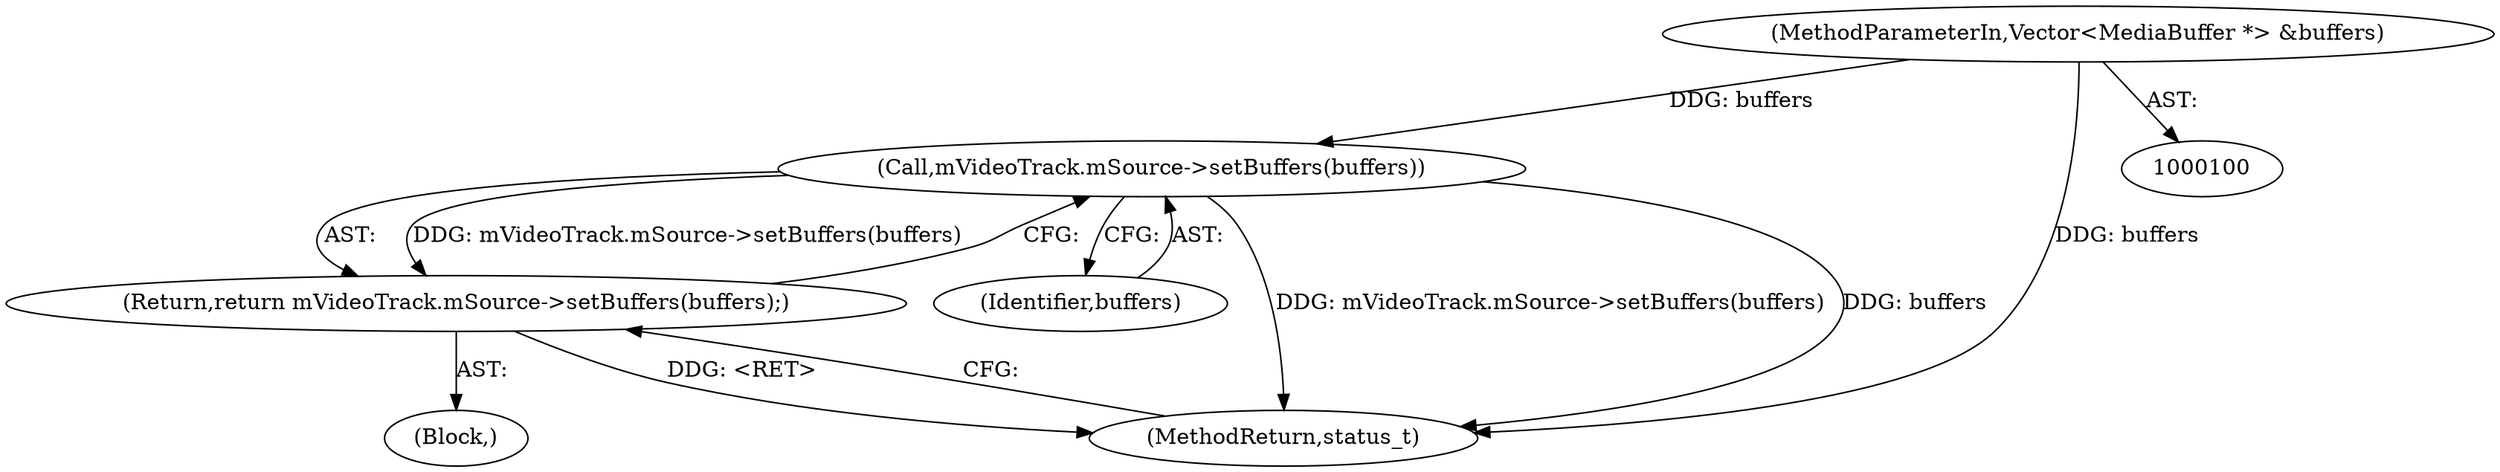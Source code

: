 digraph "0_Android_d112f7d0c1dbaf0368365885becb11ca8d3f13a4@pointer" {
"1000117" [label="(Call,mVideoTrack.mSource->setBuffers(buffers))"];
"1000102" [label="(MethodParameterIn,Vector<MediaBuffer *> &buffers)"];
"1000116" [label="(Return,return mVideoTrack.mSource->setBuffers(buffers);)"];
"1000118" [label="(Identifier,buffers)"];
"1000102" [label="(MethodParameterIn,Vector<MediaBuffer *> &buffers)"];
"1000115" [label="(Block,)"];
"1000116" [label="(Return,return mVideoTrack.mSource->setBuffers(buffers);)"];
"1000117" [label="(Call,mVideoTrack.mSource->setBuffers(buffers))"];
"1000121" [label="(MethodReturn,status_t)"];
"1000117" -> "1000116"  [label="AST: "];
"1000117" -> "1000118"  [label="CFG: "];
"1000118" -> "1000117"  [label="AST: "];
"1000116" -> "1000117"  [label="CFG: "];
"1000117" -> "1000121"  [label="DDG: mVideoTrack.mSource->setBuffers(buffers)"];
"1000117" -> "1000121"  [label="DDG: buffers"];
"1000117" -> "1000116"  [label="DDG: mVideoTrack.mSource->setBuffers(buffers)"];
"1000102" -> "1000117"  [label="DDG: buffers"];
"1000102" -> "1000100"  [label="AST: "];
"1000102" -> "1000121"  [label="DDG: buffers"];
"1000116" -> "1000115"  [label="AST: "];
"1000121" -> "1000116"  [label="CFG: "];
"1000116" -> "1000121"  [label="DDG: <RET>"];
}
